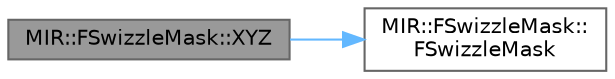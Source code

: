 digraph "MIR::FSwizzleMask::XYZ"
{
 // INTERACTIVE_SVG=YES
 // LATEX_PDF_SIZE
  bgcolor="transparent";
  edge [fontname=Helvetica,fontsize=10,labelfontname=Helvetica,labelfontsize=10];
  node [fontname=Helvetica,fontsize=10,shape=box,height=0.2,width=0.4];
  rankdir="LR";
  Node1 [id="Node000001",label="MIR::FSwizzleMask::XYZ",height=0.2,width=0.4,color="gray40", fillcolor="grey60", style="filled", fontcolor="black",tooltip=" "];
  Node1 -> Node2 [id="edge1_Node000001_Node000002",color="steelblue1",style="solid",tooltip=" "];
  Node2 [id="Node000002",label="MIR::FSwizzleMask::\lFSwizzleMask",height=0.2,width=0.4,color="grey40", fillcolor="white", style="filled",URL="$de/db2/structMIR_1_1FSwizzleMask.html#adaa22032769b59e8998884bb9deea7f7",tooltip=" "];
}
